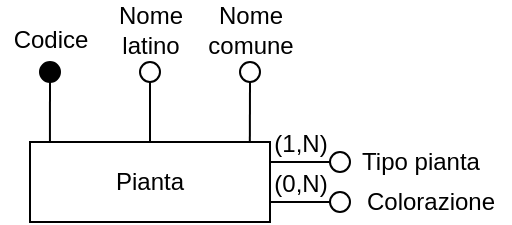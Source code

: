 <mxfile version="17.1.1" type="github">
  <diagram id="OOt__sHN3XqGk9rG32Si" name="Page-1">
    <mxGraphModel dx="415" dy="219" grid="1" gridSize="10" guides="1" tooltips="1" connect="1" arrows="1" fold="1" page="1" pageScale="1" pageWidth="1169" pageHeight="827" math="0" shadow="0">
      <root>
        <mxCell id="0" />
        <mxCell id="1" parent="0" />
        <mxCell id="oydj9UJ5Zy6RJ00jDEEg-4" value="Pianta" style="rounded=0;whiteSpace=wrap;html=1;strokeWidth=1;perimeterSpacing=0;" parent="1" vertex="1">
          <mxGeometry x="520" y="120" width="120" height="40" as="geometry" />
        </mxCell>
        <mxCell id="oydj9UJ5Zy6RJ00jDEEg-18" value="" style="endArrow=none;html=1;rounded=0;fillColor=#000000;entryX=0.083;entryY=-0.006;entryDx=0;entryDy=0;entryPerimeter=0;exitX=0.5;exitY=1;exitDx=0;exitDy=0;" parent="1" source="oydj9UJ5Zy6RJ00jDEEg-19" edge="1" target="oydj9UJ5Zy6RJ00jDEEg-4">
          <mxGeometry width="50" height="50" relative="1" as="geometry">
            <mxPoint x="530" y="99" as="sourcePoint" />
            <mxPoint x="529.92" y="119" as="targetPoint" />
          </mxGeometry>
        </mxCell>
        <mxCell id="oydj9UJ5Zy6RJ00jDEEg-19" value="" style="ellipse;whiteSpace=wrap;html=1;aspect=fixed;strokeWidth=1;fillColor=#000000;" parent="1" vertex="1">
          <mxGeometry x="525" y="80" width="10" height="10" as="geometry" />
        </mxCell>
        <mxCell id="oydj9UJ5Zy6RJ00jDEEg-20" value="Codice" style="text;html=1;align=center;verticalAlign=middle;resizable=0;points=[];autosize=1;strokeColor=none;fillColor=none;" parent="1" vertex="1">
          <mxGeometry x="505" y="59" width="50" height="20" as="geometry" />
        </mxCell>
        <mxCell id="oydj9UJ5Zy6RJ00jDEEg-23" value="" style="endArrow=none;html=1;rounded=0;fillColor=#000000;entryX=0.5;entryY=0;entryDx=0;entryDy=0;exitX=0.5;exitY=1;exitDx=0;exitDy=0;" parent="1" source="oydj9UJ5Zy6RJ00jDEEg-24" edge="1" target="oydj9UJ5Zy6RJ00jDEEg-4">
          <mxGeometry width="50" height="50" relative="1" as="geometry">
            <mxPoint x="580" y="99" as="sourcePoint" />
            <mxPoint x="579.92" y="119" as="targetPoint" />
          </mxGeometry>
        </mxCell>
        <mxCell id="oydj9UJ5Zy6RJ00jDEEg-24" value="" style="ellipse;whiteSpace=wrap;html=1;aspect=fixed;strokeWidth=1;fillColor=none;" parent="1" vertex="1">
          <mxGeometry x="575" y="80" width="10" height="10" as="geometry" />
        </mxCell>
        <mxCell id="oydj9UJ5Zy6RJ00jDEEg-25" value="Nome &lt;br&gt;latino" style="text;html=1;align=center;verticalAlign=middle;resizable=0;points=[];autosize=1;strokeColor=none;fillColor=none;" parent="1" vertex="1">
          <mxGeometry x="555" y="49" width="50" height="30" as="geometry" />
        </mxCell>
        <mxCell id="oydj9UJ5Zy6RJ00jDEEg-26" value="" style="endArrow=none;html=1;rounded=0;fillColor=#000000;entryX=0.916;entryY=-0.001;entryDx=0;entryDy=0;entryPerimeter=0;exitX=0.5;exitY=1;exitDx=0;exitDy=0;" parent="1" source="oydj9UJ5Zy6RJ00jDEEg-27" edge="1" target="oydj9UJ5Zy6RJ00jDEEg-4">
          <mxGeometry width="50" height="50" relative="1" as="geometry">
            <mxPoint x="630" y="99" as="sourcePoint" />
            <mxPoint x="629.92" y="119" as="targetPoint" />
          </mxGeometry>
        </mxCell>
        <mxCell id="oydj9UJ5Zy6RJ00jDEEg-27" value="" style="ellipse;whiteSpace=wrap;html=1;aspect=fixed;strokeWidth=1;fillColor=none;" parent="1" vertex="1">
          <mxGeometry x="625" y="80" width="10" height="10" as="geometry" />
        </mxCell>
        <mxCell id="oydj9UJ5Zy6RJ00jDEEg-28" value="Nome &lt;br&gt;comune" style="text;html=1;align=center;verticalAlign=middle;resizable=0;points=[];autosize=1;strokeColor=none;fillColor=none;" parent="1" vertex="1">
          <mxGeometry x="600" y="49" width="60" height="30" as="geometry" />
        </mxCell>
        <mxCell id="uq1JrtzLPDKp2JT8fkpS-1" value="" style="ellipse;whiteSpace=wrap;html=1;aspect=fixed;strokeWidth=1;fillColor=none;" vertex="1" parent="1">
          <mxGeometry x="670" y="125" width="10" height="10" as="geometry" />
        </mxCell>
        <mxCell id="uq1JrtzLPDKp2JT8fkpS-2" value="" style="endArrow=none;html=1;rounded=0;exitX=1;exitY=0.25;exitDx=0;exitDy=0;entryX=0;entryY=0.5;entryDx=0;entryDy=0;" edge="1" parent="1" source="oydj9UJ5Zy6RJ00jDEEg-4" target="uq1JrtzLPDKp2JT8fkpS-1">
          <mxGeometry width="50" height="50" relative="1" as="geometry">
            <mxPoint x="630" y="150" as="sourcePoint" />
            <mxPoint x="680" y="100" as="targetPoint" />
          </mxGeometry>
        </mxCell>
        <mxCell id="uq1JrtzLPDKp2JT8fkpS-3" value="Tipo pianta" style="text;html=1;align=center;verticalAlign=middle;resizable=0;points=[];autosize=1;strokeColor=none;fillColor=none;" vertex="1" parent="1">
          <mxGeometry x="680" y="120" width="70" height="20" as="geometry" />
        </mxCell>
        <mxCell id="uq1JrtzLPDKp2JT8fkpS-4" value="(1,N)" style="text;html=1;align=center;verticalAlign=middle;resizable=0;points=[];autosize=1;strokeColor=none;fillColor=none;" vertex="1" parent="1">
          <mxGeometry x="635" y="111" width="40" height="20" as="geometry" />
        </mxCell>
        <mxCell id="uq1JrtzLPDKp2JT8fkpS-5" value="" style="ellipse;whiteSpace=wrap;html=1;aspect=fixed;strokeWidth=1;fillColor=none;" vertex="1" parent="1">
          <mxGeometry x="670" y="145" width="10" height="10" as="geometry" />
        </mxCell>
        <mxCell id="uq1JrtzLPDKp2JT8fkpS-6" value="" style="endArrow=none;html=1;rounded=0;exitX=1;exitY=0.75;exitDx=0;exitDy=0;entryX=0;entryY=0.5;entryDx=0;entryDy=0;" edge="1" parent="1" source="oydj9UJ5Zy6RJ00jDEEg-4" target="uq1JrtzLPDKp2JT8fkpS-5">
          <mxGeometry width="50" height="50" relative="1" as="geometry">
            <mxPoint x="650" y="170" as="sourcePoint" />
            <mxPoint x="700" y="120" as="targetPoint" />
          </mxGeometry>
        </mxCell>
        <mxCell id="uq1JrtzLPDKp2JT8fkpS-7" value="Colorazione" style="text;html=1;align=center;verticalAlign=middle;resizable=0;points=[];autosize=1;strokeColor=none;fillColor=none;" vertex="1" parent="1">
          <mxGeometry x="680" y="140" width="80" height="20" as="geometry" />
        </mxCell>
        <mxCell id="uq1JrtzLPDKp2JT8fkpS-8" value="(0,N)" style="text;html=1;align=center;verticalAlign=middle;resizable=0;points=[];autosize=1;strokeColor=none;fillColor=none;" vertex="1" parent="1">
          <mxGeometry x="635" y="131" width="40" height="20" as="geometry" />
        </mxCell>
      </root>
    </mxGraphModel>
  </diagram>
</mxfile>
